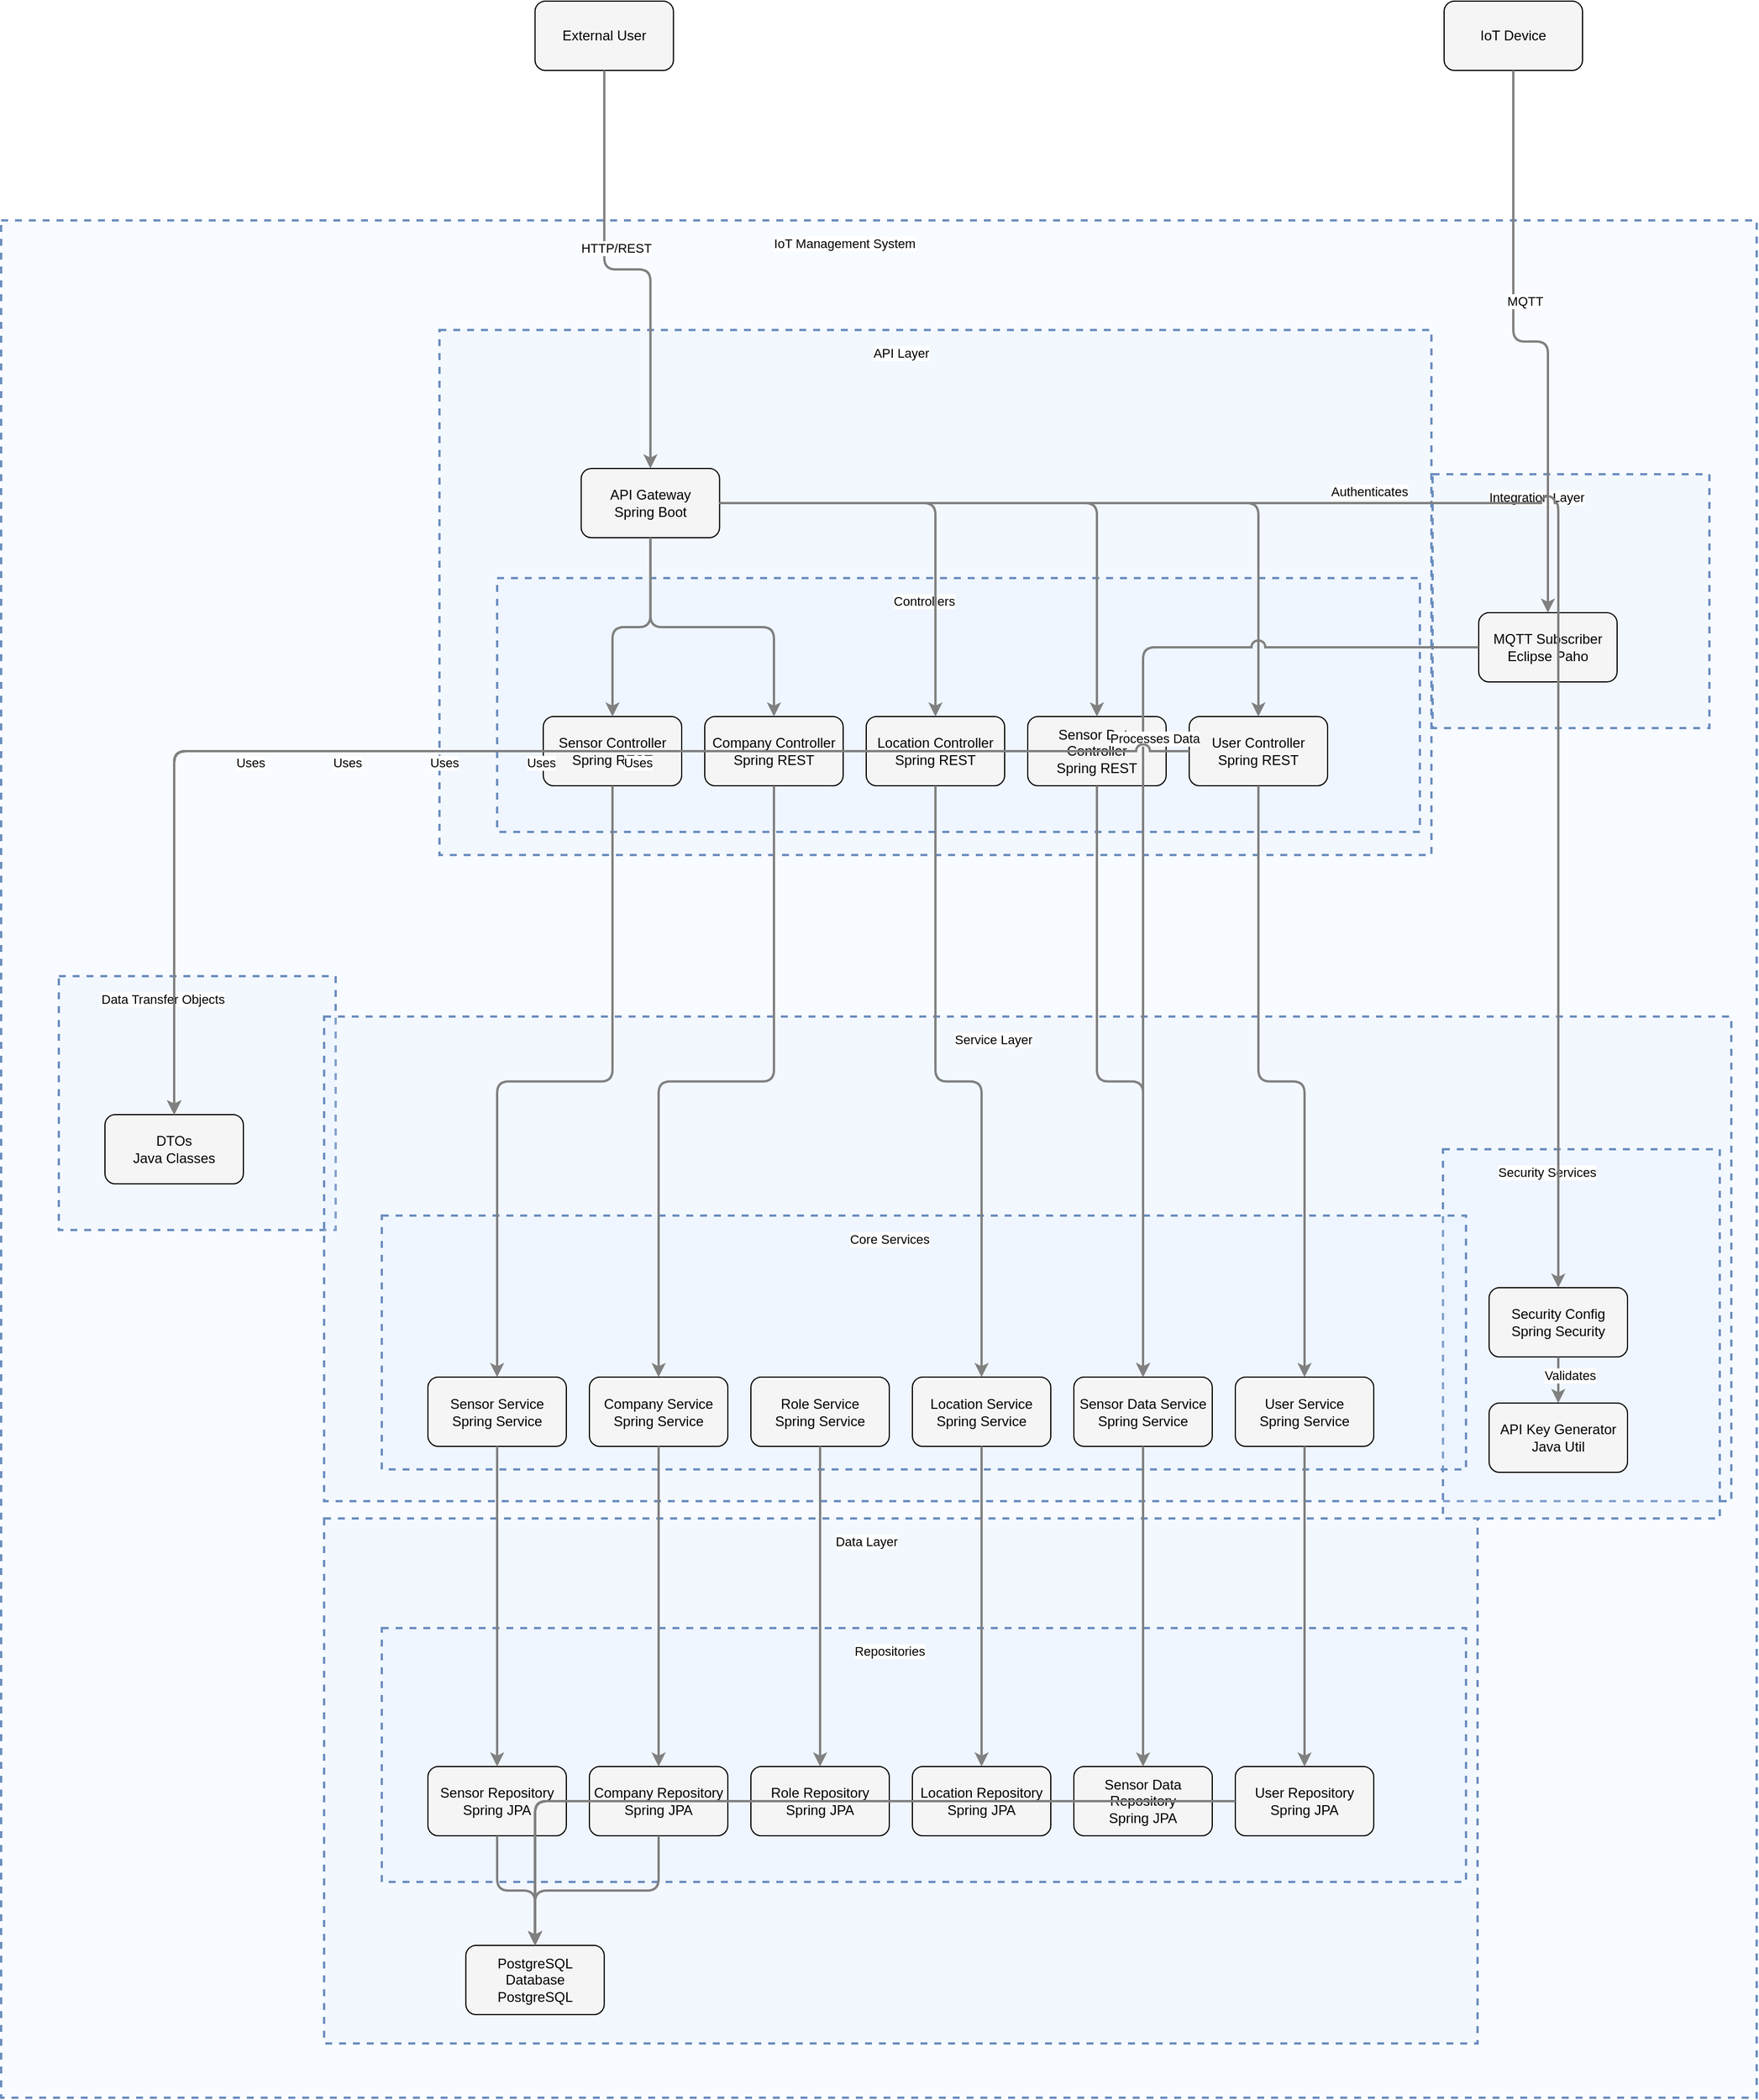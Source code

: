 <?xml version="1.0" encoding="UTF-8"?>
      <mxfile version="14.6.5" type="device">
        <diagram id="codeviz-diagram" name="System Diagram">
          <mxGraphModel dx="1000" dy="1000" grid="1" gridSize="10" guides="1" tooltips="1" connect="1" arrows="1" fold="1" page="1" pageScale="1" pageWidth="1169" pageHeight="827" math="0" shadow="0">
            <root>
              <mxCell id="0"/>
              <mxCell id="1" parent="0"/>
              <mxCell id="Repositories" value="" style="html=1;whiteSpace=wrap;container=1;fillColor=#dae8fc;strokeColor=#6c8ebf;dashed=1;fillOpacity=20;strokeWidth=2;containerType=none;recursiveResize=0;movable=1;resizable=1;autosize=0;dropTarget=0" vertex="1" parent="subGraph6">
                <mxGeometry x="50" y="95" width="940" height="220" as="geometry"/>
              </mxCell>
              <mxCell id="Repositories_label" value="Repositories" style="edgeLabel;html=1;align=center;verticalAlign=middle;resizable=0;labelBackgroundColor=white;spacing=5" vertex="1" parent="subGraph6">
                <mxGeometry x="58" y="103" width="864" height="24" as="geometry"/>
              </mxCell>
<mxCell id="subGraph3" value="" style="html=1;whiteSpace=wrap;container=1;fillColor=#dae8fc;strokeColor=#6c8ebf;dashed=1;fillOpacity=20;strokeWidth=2;containerType=none;recursiveResize=0;movable=1;resizable=1;autosize=0;dropTarget=0" vertex="1" parent="subGraph4">
                <mxGeometry x="970" y="115" width="240" height="320" as="geometry"/>
              </mxCell>
              <mxCell id="subGraph3_label" value="Security Services" style="edgeLabel;html=1;align=center;verticalAlign=middle;resizable=0;labelBackgroundColor=white;spacing=5" vertex="1" parent="subGraph4">
                <mxGeometry x="978" y="123" width="164" height="24" as="geometry"/>
              </mxCell>
<mxCell id="subGraph2" value="" style="html=1;whiteSpace=wrap;container=1;fillColor=#dae8fc;strokeColor=#6c8ebf;dashed=1;fillOpacity=20;strokeWidth=2;containerType=none;recursiveResize=0;movable=1;resizable=1;autosize=0;dropTarget=0" vertex="1" parent="subGraph4">
                <mxGeometry x="50" y="172.5" width="940" height="220" as="geometry"/>
              </mxCell>
              <mxCell id="subGraph2_label" value="Core Services" style="edgeLabel;html=1;align=center;verticalAlign=middle;resizable=0;labelBackgroundColor=white;spacing=5" vertex="1" parent="subGraph4">
                <mxGeometry x="58" y="180.5" width="864" height="24" as="geometry"/>
              </mxCell>
<mxCell id="Controllers" value="" style="html=1;whiteSpace=wrap;container=1;fillColor=#dae8fc;strokeColor=#6c8ebf;dashed=1;fillOpacity=20;strokeWidth=2;containerType=none;recursiveResize=0;movable=1;resizable=1;autosize=0;dropTarget=0" vertex="1" parent="subGraph1">
                <mxGeometry x="50" y="215" width="800" height="220" as="geometry"/>
              </mxCell>
              <mxCell id="Controllers_label" value="Controllers" style="edgeLabel;html=1;align=center;verticalAlign=middle;resizable=0;labelBackgroundColor=white;spacing=5" vertex="1" parent="subGraph1">
                <mxGeometry x="58" y="223" width="724" height="24" as="geometry"/>
              </mxCell>
<mxCell id="subGraph8" value="" style="html=1;whiteSpace=wrap;container=1;fillColor=#dae8fc;strokeColor=#6c8ebf;dashed=1;fillOpacity=20;strokeWidth=2;containerType=none;recursiveResize=0;movable=1;resizable=1;autosize=0;dropTarget=0" vertex="1" parent="subGraph9">
                <mxGeometry x="50" y="655" width="240" height="220" as="geometry"/>
              </mxCell>
              <mxCell id="subGraph8_label" value="Data Transfer Objects" style="edgeLabel;html=1;align=center;verticalAlign=middle;resizable=0;labelBackgroundColor=white;spacing=5" vertex="1" parent="subGraph9">
                <mxGeometry x="58" y="663" width="164" height="24" as="geometry"/>
              </mxCell>
<mxCell id="subGraph7" value="" style="html=1;whiteSpace=wrap;container=1;fillColor=#dae8fc;strokeColor=#6c8ebf;dashed=1;fillOpacity=20;strokeWidth=2;containerType=none;recursiveResize=0;movable=1;resizable=1;autosize=0;dropTarget=0" vertex="1" parent="subGraph9">
                <mxGeometry x="1241" y="220" width="240" height="220" as="geometry"/>
              </mxCell>
              <mxCell id="subGraph7_label" value="Integration Layer" style="edgeLabel;html=1;align=center;verticalAlign=middle;resizable=0;labelBackgroundColor=white;spacing=5" vertex="1" parent="subGraph9">
                <mxGeometry x="1249" y="228" width="164" height="24" as="geometry"/>
              </mxCell>
<mxCell id="subGraph6" value="" style="html=1;whiteSpace=wrap;container=1;fillColor=#dae8fc;strokeColor=#6c8ebf;dashed=1;fillOpacity=20;strokeWidth=2;containerType=none;recursiveResize=0;movable=1;resizable=1;autosize=0;dropTarget=0" vertex="1" parent="subGraph9">
                <mxGeometry x="280" y="1125" width="1000" height="455" as="geometry"/>
              </mxCell>
              <mxCell id="subGraph6_label" value="Data Layer" style="edgeLabel;html=1;align=center;verticalAlign=middle;resizable=0;labelBackgroundColor=white;spacing=5" vertex="1" parent="subGraph9">
                <mxGeometry x="288" y="1133" width="924" height="24" as="geometry"/>
              </mxCell>
<mxCell id="subGraph4" value="" style="html=1;whiteSpace=wrap;container=1;fillColor=#dae8fc;strokeColor=#6c8ebf;dashed=1;fillOpacity=20;strokeWidth=2;containerType=none;recursiveResize=0;movable=1;resizable=1;autosize=0;dropTarget=0" vertex="1" parent="subGraph9">
                <mxGeometry x="280" y="690" width="1220" height="420" as="geometry"/>
              </mxCell>
              <mxCell id="subGraph4_label" value="Service Layer" style="edgeLabel;html=1;align=center;verticalAlign=middle;resizable=0;labelBackgroundColor=white;spacing=5" vertex="1" parent="subGraph9">
                <mxGeometry x="288" y="698" width="1144" height="24" as="geometry"/>
              </mxCell>
<mxCell id="subGraph1" value="" style="html=1;whiteSpace=wrap;container=1;fillColor=#dae8fc;strokeColor=#6c8ebf;dashed=1;fillOpacity=20;strokeWidth=2;containerType=none;recursiveResize=0;movable=1;resizable=1;autosize=0;dropTarget=0" vertex="1" parent="subGraph9">
                <mxGeometry x="380" y="95" width="860" height="455" as="geometry"/>
              </mxCell>
              <mxCell id="subGraph1_label" value="API Layer" style="edgeLabel;html=1;align=center;verticalAlign=middle;resizable=0;labelBackgroundColor=white;spacing=5" vertex="1" parent="subGraph9">
                <mxGeometry x="388" y="103" width="784" height="24" as="geometry"/>
              </mxCell>
<mxCell id="subGraph9" value="" style="html=1;whiteSpace=wrap;container=1;fillColor=#dae8fc;strokeColor=#6c8ebf;dashed=1;fillOpacity=20;strokeWidth=2;containerType=none;recursiveResize=0;movable=1;resizable=1;autosize=0;dropTarget=0" vertex="1" parent="1">
                <mxGeometry x="32" y="202" width="1522" height="1627" as="geometry"/>
              </mxCell>
              <mxCell id="subGraph9_label" value="IoT Management System" style="edgeLabel;html=1;align=center;verticalAlign=middle;resizable=0;labelBackgroundColor=white;spacing=5" vertex="1" parent="1">
                <mxGeometry x="40" y="210" width="1446" height="24" as="geometry"/>
              </mxCell>
              <mxCell id="User" value="External User" style="rounded=1;whiteSpace=wrap;html=1;fillColor=#f5f5f5" vertex="1" parent="1">
                    <mxGeometry x="494.857" y="12" width="120" height="60" as="geometry"/>
                  </mxCell>
<mxCell id="IoTDevice" value="IoT Device" style="rounded=1;whiteSpace=wrap;html=1;fillColor=#f5f5f5" vertex="1" parent="1">
                    <mxGeometry x="1283" y="12" width="120" height="60" as="geometry"/>
                  </mxCell>
<mxCell id="APIGateway" value="API Gateway&lt;br&gt;Spring Boot" style="rounded=1;whiteSpace=wrap;html=1;fillColor=#f5f5f5" vertex="1" parent="subGraph1">
                    <mxGeometry x="122.857" y="120" width="120" height="60" as="geometry"/>
                  </mxCell>
<mxCell id="SensorController" value="Sensor Controller&lt;br&gt;Spring REST" style="rounded=1;whiteSpace=wrap;html=1;fillColor=#f5f5f5" vertex="1" parent="Controllers">
                    <mxGeometry x="40" y="120" width="120" height="60" as="geometry"/>
                  </mxCell>
<mxCell id="CompanyController" value="Company Controller&lt;br&gt;Spring REST" style="rounded=1;whiteSpace=wrap;html=1;fillColor=#f5f5f5" vertex="1" parent="Controllers">
                    <mxGeometry x="180" y="120" width="120" height="60" as="geometry"/>
                  </mxCell>
<mxCell id="LocationController" value="Location Controller&lt;br&gt;Spring REST" style="rounded=1;whiteSpace=wrap;html=1;fillColor=#f5f5f5" vertex="1" parent="Controllers">
                    <mxGeometry x="320" y="120" width="120" height="60" as="geometry"/>
                  </mxCell>
<mxCell id="UserController" value="User Controller&lt;br&gt;Spring REST" style="rounded=1;whiteSpace=wrap;html=1;fillColor=#f5f5f5" vertex="1" parent="Controllers">
                    <mxGeometry x="600" y="120" width="120" height="60" as="geometry"/>
                  </mxCell>
<mxCell id="SensorDataController" value="Sensor Data Controller&lt;br&gt;Spring REST" style="rounded=1;whiteSpace=wrap;html=1;fillColor=#f5f5f5" vertex="1" parent="Controllers">
                    <mxGeometry x="460" y="120" width="120" height="60" as="geometry"/>
                  </mxCell>
<mxCell id="SensorService" value="Sensor Service&lt;br&gt;Spring Service" style="rounded=1;whiteSpace=wrap;html=1;fillColor=#f5f5f5" vertex="1" parent="subGraph2">
                    <mxGeometry x="40" y="140" width="120" height="60" as="geometry"/>
                  </mxCell>
<mxCell id="CompanyService" value="Company Service&lt;br&gt;Spring Service" style="rounded=1;whiteSpace=wrap;html=1;fillColor=#f5f5f5" vertex="1" parent="subGraph2">
                    <mxGeometry x="180" y="140" width="120" height="60" as="geometry"/>
                  </mxCell>
<mxCell id="LocationService" value="Location Service&lt;br&gt;Spring Service" style="rounded=1;whiteSpace=wrap;html=1;fillColor=#f5f5f5" vertex="1" parent="subGraph2">
                    <mxGeometry x="460" y="140" width="120" height="60" as="geometry"/>
                  </mxCell>
<mxCell id="UserService" value="User Service&lt;br&gt;Spring Service" style="rounded=1;whiteSpace=wrap;html=1;fillColor=#f5f5f5" vertex="1" parent="subGraph2">
                    <mxGeometry x="740" y="140" width="120" height="60" as="geometry"/>
                  </mxCell>
<mxCell id="SensorDataService" value="Sensor Data Service&lt;br&gt;Spring Service" style="rounded=1;whiteSpace=wrap;html=1;fillColor=#f5f5f5" vertex="1" parent="subGraph2">
                    <mxGeometry x="600" y="140" width="120" height="60" as="geometry"/>
                  </mxCell>
<mxCell id="RoleService" value="Role Service&lt;br&gt;Spring Service" style="rounded=1;whiteSpace=wrap;html=1;fillColor=#f5f5f5" vertex="1" parent="subGraph2">
                    <mxGeometry x="320" y="140" width="120" height="60" as="geometry"/>
                  </mxCell>
<mxCell id="SecurityConfig" value="Security Config&lt;br&gt;Spring Security" style="rounded=1;whiteSpace=wrap;html=1;fillColor=#f5f5f5" vertex="1" parent="subGraph3">
                    <mxGeometry x="40" y="120" width="120" height="60" as="geometry"/>
                  </mxCell>
<mxCell id="ApiKeyGenerator" value="API Key Generator&lt;br&gt;Java Util" style="rounded=1;whiteSpace=wrap;html=1;fillColor=#f5f5f5" vertex="1" parent="subGraph3">
                    <mxGeometry x="40" y="220" width="120" height="60" as="geometry"/>
                  </mxCell>
<mxCell id="SensorRepo" value="Sensor Repository&lt;br&gt;Spring JPA" style="rounded=1;whiteSpace=wrap;html=1;fillColor=#f5f5f5" vertex="1" parent="Repositories">
                    <mxGeometry x="40" y="120" width="120" height="60" as="geometry"/>
                  </mxCell>
<mxCell id="CompanyRepo" value="Company Repository&lt;br&gt;Spring JPA" style="rounded=1;whiteSpace=wrap;html=1;fillColor=#f5f5f5" vertex="1" parent="Repositories">
                    <mxGeometry x="180" y="120" width="120" height="60" as="geometry"/>
                  </mxCell>
<mxCell id="LocationRepo" value="Location Repository&lt;br&gt;Spring JPA" style="rounded=1;whiteSpace=wrap;html=1;fillColor=#f5f5f5" vertex="1" parent="Repositories">
                    <mxGeometry x="460" y="120" width="120" height="60" as="geometry"/>
                  </mxCell>
<mxCell id="UserRepo" value="User Repository&lt;br&gt;Spring JPA" style="rounded=1;whiteSpace=wrap;html=1;fillColor=#f5f5f5" vertex="1" parent="Repositories">
                    <mxGeometry x="740" y="120" width="120" height="60" as="geometry"/>
                  </mxCell>
<mxCell id="RoleRepo" value="Role Repository&lt;br&gt;Spring JPA" style="rounded=1;whiteSpace=wrap;html=1;fillColor=#f5f5f5" vertex="1" parent="Repositories">
                    <mxGeometry x="320" y="120" width="120" height="60" as="geometry"/>
                  </mxCell>
<mxCell id="SensorDataRepo" value="Sensor Data Repository&lt;br&gt;Spring JPA" style="rounded=1;whiteSpace=wrap;html=1;fillColor=#f5f5f5" vertex="1" parent="Repositories">
                    <mxGeometry x="600" y="120" width="120" height="60" as="geometry"/>
                  </mxCell>
<mxCell id="Database" value="PostgreSQL Database&lt;br&gt;PostgreSQL" style="rounded=1;whiteSpace=wrap;html=1;fillColor=#f5f5f5" vertex="1" parent="subGraph6">
                    <mxGeometry x="122.857" y="370" width="120" height="60" as="geometry"/>
                  </mxCell>
<mxCell id="MQTTSubscriber" value="MQTT Subscriber&lt;br&gt;Eclipse Paho" style="rounded=1;whiteSpace=wrap;html=1;fillColor=#f5f5f5" vertex="1" parent="subGraph7">
                    <mxGeometry x="40" y="120" width="120" height="60" as="geometry"/>
                  </mxCell>
<mxCell id="DTOs" value="DTOs&lt;br&gt;Java Classes" style="rounded=1;whiteSpace=wrap;html=1;fillColor=#f5f5f5" vertex="1" parent="subGraph8">
                    <mxGeometry x="40" y="120" width="120" height="60" as="geometry"/>
                  </mxCell>
              <mxCell id="edge-L_User_APIGateway_0" style="edgeStyle=orthogonalEdgeStyle;rounded=1;orthogonalLoop=1;jettySize=auto;html=1;strokeColor=#808080;strokeWidth=2;jumpStyle=arc;jumpSize=10;spacing=15;labelBackgroundColor=white;labelBorderColor=none" edge="1" parent="1" source="User" target="APIGateway">
                  <mxGeometry relative="1" as="geometry"/>
                </mxCell>
                <mxCell id="edge-L_User_APIGateway_0_label" value="HTTP/REST" style="edgeLabel;html=1;align=center;verticalAlign=middle;resizable=0;points=[];" vertex="1" connectable="0" parent="edge-L_User_APIGateway_0">
                  <mxGeometry x="-0.2" y="10" relative="1" as="geometry">
                    <mxPoint as="offset"/>
                  </mxGeometry>
                </mxCell>
<mxCell id="edge-L_IoTDevice_MQTTSubscriber_1" style="edgeStyle=orthogonalEdgeStyle;rounded=1;orthogonalLoop=1;jettySize=auto;html=1;strokeColor=#808080;strokeWidth=2;jumpStyle=arc;jumpSize=10;spacing=15;labelBackgroundColor=white;labelBorderColor=none" edge="1" parent="1" source="IoTDevice" target="MQTTSubscriber">
                  <mxGeometry relative="1" as="geometry"/>
                </mxCell>
                <mxCell id="edge-L_IoTDevice_MQTTSubscriber_1_label" value="MQTT" style="edgeLabel;html=1;align=center;verticalAlign=middle;resizable=0;points=[];" vertex="1" connectable="0" parent="edge-L_IoTDevice_MQTTSubscriber_1">
                  <mxGeometry x="-0.2" y="10" relative="1" as="geometry">
                    <mxPoint as="offset"/>
                  </mxGeometry>
                </mxCell>
<mxCell id="edge-L_APIGateway_SensorController_2" style="edgeStyle=orthogonalEdgeStyle;rounded=1;orthogonalLoop=1;jettySize=auto;html=1;strokeColor=#808080;strokeWidth=2;jumpStyle=arc;jumpSize=10;spacing=15;labelBackgroundColor=white;labelBorderColor=none" edge="1" parent="1" source="APIGateway" target="SensorController">
                  <mxGeometry relative="1" as="geometry"/>
                </mxCell>
<mxCell id="edge-L_APIGateway_CompanyController_3" style="edgeStyle=orthogonalEdgeStyle;rounded=1;orthogonalLoop=1;jettySize=auto;html=1;strokeColor=#808080;strokeWidth=2;jumpStyle=arc;jumpSize=10;spacing=15;labelBackgroundColor=white;labelBorderColor=none" edge="1" parent="1" source="APIGateway" target="CompanyController">
                  <mxGeometry relative="1" as="geometry"/>
                </mxCell>
<mxCell id="edge-L_APIGateway_LocationController_4" style="edgeStyle=orthogonalEdgeStyle;rounded=1;orthogonalLoop=1;jettySize=auto;html=1;strokeColor=#808080;strokeWidth=2;jumpStyle=arc;jumpSize=10;spacing=15;labelBackgroundColor=white;labelBorderColor=none" edge="1" parent="1" source="APIGateway" target="LocationController">
                  <mxGeometry relative="1" as="geometry"/>
                </mxCell>
<mxCell id="edge-L_APIGateway_UserController_5" style="edgeStyle=orthogonalEdgeStyle;rounded=1;orthogonalLoop=1;jettySize=auto;html=1;strokeColor=#808080;strokeWidth=2;jumpStyle=arc;jumpSize=10;spacing=15;labelBackgroundColor=white;labelBorderColor=none" edge="1" parent="1" source="APIGateway" target="UserController">
                  <mxGeometry relative="1" as="geometry"/>
                </mxCell>
<mxCell id="edge-L_APIGateway_SensorDataController_6" style="edgeStyle=orthogonalEdgeStyle;rounded=1;orthogonalLoop=1;jettySize=auto;html=1;strokeColor=#808080;strokeWidth=2;jumpStyle=arc;jumpSize=10;spacing=15;labelBackgroundColor=white;labelBorderColor=none" edge="1" parent="1" source="APIGateway" target="SensorDataController">
                  <mxGeometry relative="1" as="geometry"/>
                </mxCell>
<mxCell id="edge-L_SensorController_SensorService_7" style="edgeStyle=orthogonalEdgeStyle;rounded=1;orthogonalLoop=1;jettySize=auto;html=1;strokeColor=#808080;strokeWidth=2;jumpStyle=arc;jumpSize=10;spacing=15;labelBackgroundColor=white;labelBorderColor=none" edge="1" parent="1" source="SensorController" target="SensorService">
                  <mxGeometry relative="1" as="geometry"/>
                </mxCell>
<mxCell id="edge-L_CompanyController_CompanyService_8" style="edgeStyle=orthogonalEdgeStyle;rounded=1;orthogonalLoop=1;jettySize=auto;html=1;strokeColor=#808080;strokeWidth=2;jumpStyle=arc;jumpSize=10;spacing=15;labelBackgroundColor=white;labelBorderColor=none" edge="1" parent="1" source="CompanyController" target="CompanyService">
                  <mxGeometry relative="1" as="geometry"/>
                </mxCell>
<mxCell id="edge-L_LocationController_LocationService_9" style="edgeStyle=orthogonalEdgeStyle;rounded=1;orthogonalLoop=1;jettySize=auto;html=1;strokeColor=#808080;strokeWidth=2;jumpStyle=arc;jumpSize=10;spacing=15;labelBackgroundColor=white;labelBorderColor=none" edge="1" parent="1" source="LocationController" target="LocationService">
                  <mxGeometry relative="1" as="geometry"/>
                </mxCell>
<mxCell id="edge-L_UserController_UserService_10" style="edgeStyle=orthogonalEdgeStyle;rounded=1;orthogonalLoop=1;jettySize=auto;html=1;strokeColor=#808080;strokeWidth=2;jumpStyle=arc;jumpSize=10;spacing=15;labelBackgroundColor=white;labelBorderColor=none" edge="1" parent="1" source="UserController" target="UserService">
                  <mxGeometry relative="1" as="geometry"/>
                </mxCell>
<mxCell id="edge-L_SensorDataController_SensorDataService_11" style="edgeStyle=orthogonalEdgeStyle;rounded=1;orthogonalLoop=1;jettySize=auto;html=1;strokeColor=#808080;strokeWidth=2;jumpStyle=arc;jumpSize=10;spacing=15;labelBackgroundColor=white;labelBorderColor=none" edge="1" parent="1" source="SensorDataController" target="SensorDataService">
                  <mxGeometry relative="1" as="geometry"/>
                </mxCell>
<mxCell id="edge-L_SensorService_SensorRepo_12" style="edgeStyle=orthogonalEdgeStyle;rounded=1;orthogonalLoop=1;jettySize=auto;html=1;strokeColor=#808080;strokeWidth=2;jumpStyle=arc;jumpSize=10;spacing=15;labelBackgroundColor=white;labelBorderColor=none" edge="1" parent="1" source="SensorService" target="SensorRepo">
                  <mxGeometry relative="1" as="geometry"/>
                </mxCell>
<mxCell id="edge-L_CompanyService_CompanyRepo_13" style="edgeStyle=orthogonalEdgeStyle;rounded=1;orthogonalLoop=1;jettySize=auto;html=1;strokeColor=#808080;strokeWidth=2;jumpStyle=arc;jumpSize=10;spacing=15;labelBackgroundColor=white;labelBorderColor=none" edge="1" parent="1" source="CompanyService" target="CompanyRepo">
                  <mxGeometry relative="1" as="geometry"/>
                </mxCell>
<mxCell id="edge-L_LocationService_LocationRepo_14" style="edgeStyle=orthogonalEdgeStyle;rounded=1;orthogonalLoop=1;jettySize=auto;html=1;strokeColor=#808080;strokeWidth=2;jumpStyle=arc;jumpSize=10;spacing=15;labelBackgroundColor=white;labelBorderColor=none" edge="1" parent="1" source="LocationService" target="LocationRepo">
                  <mxGeometry relative="1" as="geometry"/>
                </mxCell>
<mxCell id="edge-L_UserService_UserRepo_15" style="edgeStyle=orthogonalEdgeStyle;rounded=1;orthogonalLoop=1;jettySize=auto;html=1;strokeColor=#808080;strokeWidth=2;jumpStyle=arc;jumpSize=10;spacing=15;labelBackgroundColor=white;labelBorderColor=none" edge="1" parent="1" source="UserService" target="UserRepo">
                  <mxGeometry relative="1" as="geometry"/>
                </mxCell>
<mxCell id="edge-L_SensorDataService_SensorDataRepo_16" style="edgeStyle=orthogonalEdgeStyle;rounded=1;orthogonalLoop=1;jettySize=auto;html=1;strokeColor=#808080;strokeWidth=2;jumpStyle=arc;jumpSize=10;spacing=15;labelBackgroundColor=white;labelBorderColor=none" edge="1" parent="1" source="SensorDataService" target="SensorDataRepo">
                  <mxGeometry relative="1" as="geometry"/>
                </mxCell>
<mxCell id="edge-L_RoleService_RoleRepo_17" style="edgeStyle=orthogonalEdgeStyle;rounded=1;orthogonalLoop=1;jettySize=auto;html=1;strokeColor=#808080;strokeWidth=2;jumpStyle=arc;jumpSize=10;spacing=15;labelBackgroundColor=white;labelBorderColor=none" edge="1" parent="1" source="RoleService" target="RoleRepo">
                  <mxGeometry relative="1" as="geometry"/>
                </mxCell>
<mxCell id="edge-L_SensorRepo_Database_18" style="edgeStyle=orthogonalEdgeStyle;rounded=1;orthogonalLoop=1;jettySize=auto;html=1;strokeColor=#808080;strokeWidth=2;jumpStyle=arc;jumpSize=10;spacing=15;labelBackgroundColor=white;labelBorderColor=none" edge="1" parent="1" source="SensorRepo" target="Database">
                  <mxGeometry relative="1" as="geometry"/>
                </mxCell>
<mxCell id="edge-L_CompanyRepo_Database_19" style="edgeStyle=orthogonalEdgeStyle;rounded=1;orthogonalLoop=1;jettySize=auto;html=1;strokeColor=#808080;strokeWidth=2;jumpStyle=arc;jumpSize=10;spacing=15;labelBackgroundColor=white;labelBorderColor=none" edge="1" parent="1" source="CompanyRepo" target="Database">
                  <mxGeometry relative="1" as="geometry"/>
                </mxCell>
<mxCell id="edge-L_LocationRepo_Database_20" style="edgeStyle=orthogonalEdgeStyle;rounded=1;orthogonalLoop=1;jettySize=auto;html=1;strokeColor=#808080;strokeWidth=2;jumpStyle=arc;jumpSize=10;spacing=15;labelBackgroundColor=white;labelBorderColor=none" edge="1" parent="1" source="LocationRepo" target="Database">
                  <mxGeometry relative="1" as="geometry"/>
                </mxCell>
<mxCell id="edge-L_UserRepo_Database_21" style="edgeStyle=orthogonalEdgeStyle;rounded=1;orthogonalLoop=1;jettySize=auto;html=1;strokeColor=#808080;strokeWidth=2;jumpStyle=arc;jumpSize=10;spacing=15;labelBackgroundColor=white;labelBorderColor=none" edge="1" parent="1" source="UserRepo" target="Database">
                  <mxGeometry relative="1" as="geometry"/>
                </mxCell>
<mxCell id="edge-L_RoleRepo_Database_22" style="edgeStyle=orthogonalEdgeStyle;rounded=1;orthogonalLoop=1;jettySize=auto;html=1;strokeColor=#808080;strokeWidth=2;jumpStyle=arc;jumpSize=10;spacing=15;labelBackgroundColor=white;labelBorderColor=none" edge="1" parent="1" source="RoleRepo" target="Database">
                  <mxGeometry relative="1" as="geometry"/>
                </mxCell>
<mxCell id="edge-L_SensorDataRepo_Database_23" style="edgeStyle=orthogonalEdgeStyle;rounded=1;orthogonalLoop=1;jettySize=auto;html=1;strokeColor=#808080;strokeWidth=2;jumpStyle=arc;jumpSize=10;spacing=15;labelBackgroundColor=white;labelBorderColor=none" edge="1" parent="1" source="SensorDataRepo" target="Database">
                  <mxGeometry relative="1" as="geometry"/>
                </mxCell>
<mxCell id="edge-L_MQTTSubscriber_SensorDataService_24" style="edgeStyle=orthogonalEdgeStyle;rounded=1;orthogonalLoop=1;jettySize=auto;html=1;strokeColor=#808080;strokeWidth=2;jumpStyle=arc;jumpSize=10;spacing=15;labelBackgroundColor=white;labelBorderColor=none" edge="1" parent="1" source="MQTTSubscriber" target="SensorDataService">
                  <mxGeometry relative="1" as="geometry"/>
                </mxCell>
                <mxCell id="edge-L_MQTTSubscriber_SensorDataService_24_label" value="Processes Data" style="edgeLabel;html=1;align=center;verticalAlign=middle;resizable=0;points=[];" vertex="1" connectable="0" parent="edge-L_MQTTSubscriber_SensorDataService_24">
                  <mxGeometry x="-0.2" y="10" relative="1" as="geometry">
                    <mxPoint as="offset"/>
                  </mxGeometry>
                </mxCell>
<mxCell id="edge-L_APIGateway_SecurityConfig_25" style="edgeStyle=orthogonalEdgeStyle;rounded=1;orthogonalLoop=1;jettySize=auto;html=1;strokeColor=#808080;strokeWidth=2;jumpStyle=arc;jumpSize=10;spacing=15;labelBackgroundColor=white;labelBorderColor=none" edge="1" parent="1" source="APIGateway" target="SecurityConfig">
                  <mxGeometry relative="1" as="geometry"/>
                </mxCell>
                <mxCell id="edge-L_APIGateway_SecurityConfig_25_label" value="Authenticates" style="edgeLabel;html=1;align=center;verticalAlign=middle;resizable=0;points=[];" vertex="1" connectable="0" parent="edge-L_APIGateway_SecurityConfig_25">
                  <mxGeometry x="-0.2" y="10" relative="1" as="geometry">
                    <mxPoint as="offset"/>
                  </mxGeometry>
                </mxCell>
<mxCell id="edge-L_SecurityConfig_ApiKeyGenerator_26" style="edgeStyle=orthogonalEdgeStyle;rounded=1;orthogonalLoop=1;jettySize=auto;html=1;strokeColor=#808080;strokeWidth=2;jumpStyle=arc;jumpSize=10;spacing=15;labelBackgroundColor=white;labelBorderColor=none" edge="1" parent="1" source="SecurityConfig" target="ApiKeyGenerator">
                  <mxGeometry relative="1" as="geometry"/>
                </mxCell>
                <mxCell id="edge-L_SecurityConfig_ApiKeyGenerator_26_label" value="Validates" style="edgeLabel;html=1;align=center;verticalAlign=middle;resizable=0;points=[];" vertex="1" connectable="0" parent="edge-L_SecurityConfig_ApiKeyGenerator_26">
                  <mxGeometry x="-0.2" y="10" relative="1" as="geometry">
                    <mxPoint as="offset"/>
                  </mxGeometry>
                </mxCell>
<mxCell id="edge-L_SensorController_DTOs_27" style="edgeStyle=orthogonalEdgeStyle;rounded=1;orthogonalLoop=1;jettySize=auto;html=1;strokeColor=#808080;strokeWidth=2;jumpStyle=arc;jumpSize=10;spacing=15;labelBackgroundColor=white;labelBorderColor=none" edge="1" parent="1" source="SensorController" target="DTOs">
                  <mxGeometry relative="1" as="geometry"/>
                </mxCell>
                <mxCell id="edge-L_SensorController_DTOs_27_label" value="Uses" style="edgeLabel;html=1;align=center;verticalAlign=middle;resizable=0;points=[];" vertex="1" connectable="0" parent="edge-L_SensorController_DTOs_27">
                  <mxGeometry x="-0.2" y="10" relative="1" as="geometry">
                    <mxPoint as="offset"/>
                  </mxGeometry>
                </mxCell>
<mxCell id="edge-L_CompanyController_DTOs_28" style="edgeStyle=orthogonalEdgeStyle;rounded=1;orthogonalLoop=1;jettySize=auto;html=1;strokeColor=#808080;strokeWidth=2;jumpStyle=arc;jumpSize=10;spacing=15;labelBackgroundColor=white;labelBorderColor=none" edge="1" parent="1" source="CompanyController" target="DTOs">
                  <mxGeometry relative="1" as="geometry"/>
                </mxCell>
                <mxCell id="edge-L_CompanyController_DTOs_28_label" value="Uses" style="edgeLabel;html=1;align=center;verticalAlign=middle;resizable=0;points=[];" vertex="1" connectable="0" parent="edge-L_CompanyController_DTOs_28">
                  <mxGeometry x="-0.2" y="10" relative="1" as="geometry">
                    <mxPoint as="offset"/>
                  </mxGeometry>
                </mxCell>
<mxCell id="edge-L_LocationController_DTOs_29" style="edgeStyle=orthogonalEdgeStyle;rounded=1;orthogonalLoop=1;jettySize=auto;html=1;strokeColor=#808080;strokeWidth=2;jumpStyle=arc;jumpSize=10;spacing=15;labelBackgroundColor=white;labelBorderColor=none" edge="1" parent="1" source="LocationController" target="DTOs">
                  <mxGeometry relative="1" as="geometry"/>
                </mxCell>
                <mxCell id="edge-L_LocationController_DTOs_29_label" value="Uses" style="edgeLabel;html=1;align=center;verticalAlign=middle;resizable=0;points=[];" vertex="1" connectable="0" parent="edge-L_LocationController_DTOs_29">
                  <mxGeometry x="-0.2" y="10" relative="1" as="geometry">
                    <mxPoint as="offset"/>
                  </mxGeometry>
                </mxCell>
<mxCell id="edge-L_UserController_DTOs_30" style="edgeStyle=orthogonalEdgeStyle;rounded=1;orthogonalLoop=1;jettySize=auto;html=1;strokeColor=#808080;strokeWidth=2;jumpStyle=arc;jumpSize=10;spacing=15;labelBackgroundColor=white;labelBorderColor=none" edge="1" parent="1" source="UserController" target="DTOs">
                  <mxGeometry relative="1" as="geometry"/>
                </mxCell>
                <mxCell id="edge-L_UserController_DTOs_30_label" value="Uses" style="edgeLabel;html=1;align=center;verticalAlign=middle;resizable=0;points=[];" vertex="1" connectable="0" parent="edge-L_UserController_DTOs_30">
                  <mxGeometry x="-0.2" y="10" relative="1" as="geometry">
                    <mxPoint as="offset"/>
                  </mxGeometry>
                </mxCell>
<mxCell id="edge-L_SensorDataController_DTOs_31" style="edgeStyle=orthogonalEdgeStyle;rounded=1;orthogonalLoop=1;jettySize=auto;html=1;strokeColor=#808080;strokeWidth=2;jumpStyle=arc;jumpSize=10;spacing=15;labelBackgroundColor=white;labelBorderColor=none" edge="1" parent="1" source="SensorDataController" target="DTOs">
                  <mxGeometry relative="1" as="geometry"/>
                </mxCell>
                <mxCell id="edge-L_SensorDataController_DTOs_31_label" value="Uses" style="edgeLabel;html=1;align=center;verticalAlign=middle;resizable=0;points=[];" vertex="1" connectable="0" parent="edge-L_SensorDataController_DTOs_31">
                  <mxGeometry x="-0.2" y="10" relative="1" as="geometry">
                    <mxPoint as="offset"/>
                  </mxGeometry>
                </mxCell>
            </root>
          </mxGraphModel>
        </diagram>
      </mxfile>